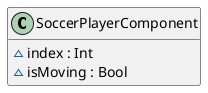 @startuml
' STYLE START
hide empty members

skinparam shadowing false
<style>
document {
  BackgroundColor transparent
  Margin 0
}
</style>
' STYLE END

class SoccerPlayerComponent { 
  ~index : Int
  ~isMoving : Bool
}
@enduml